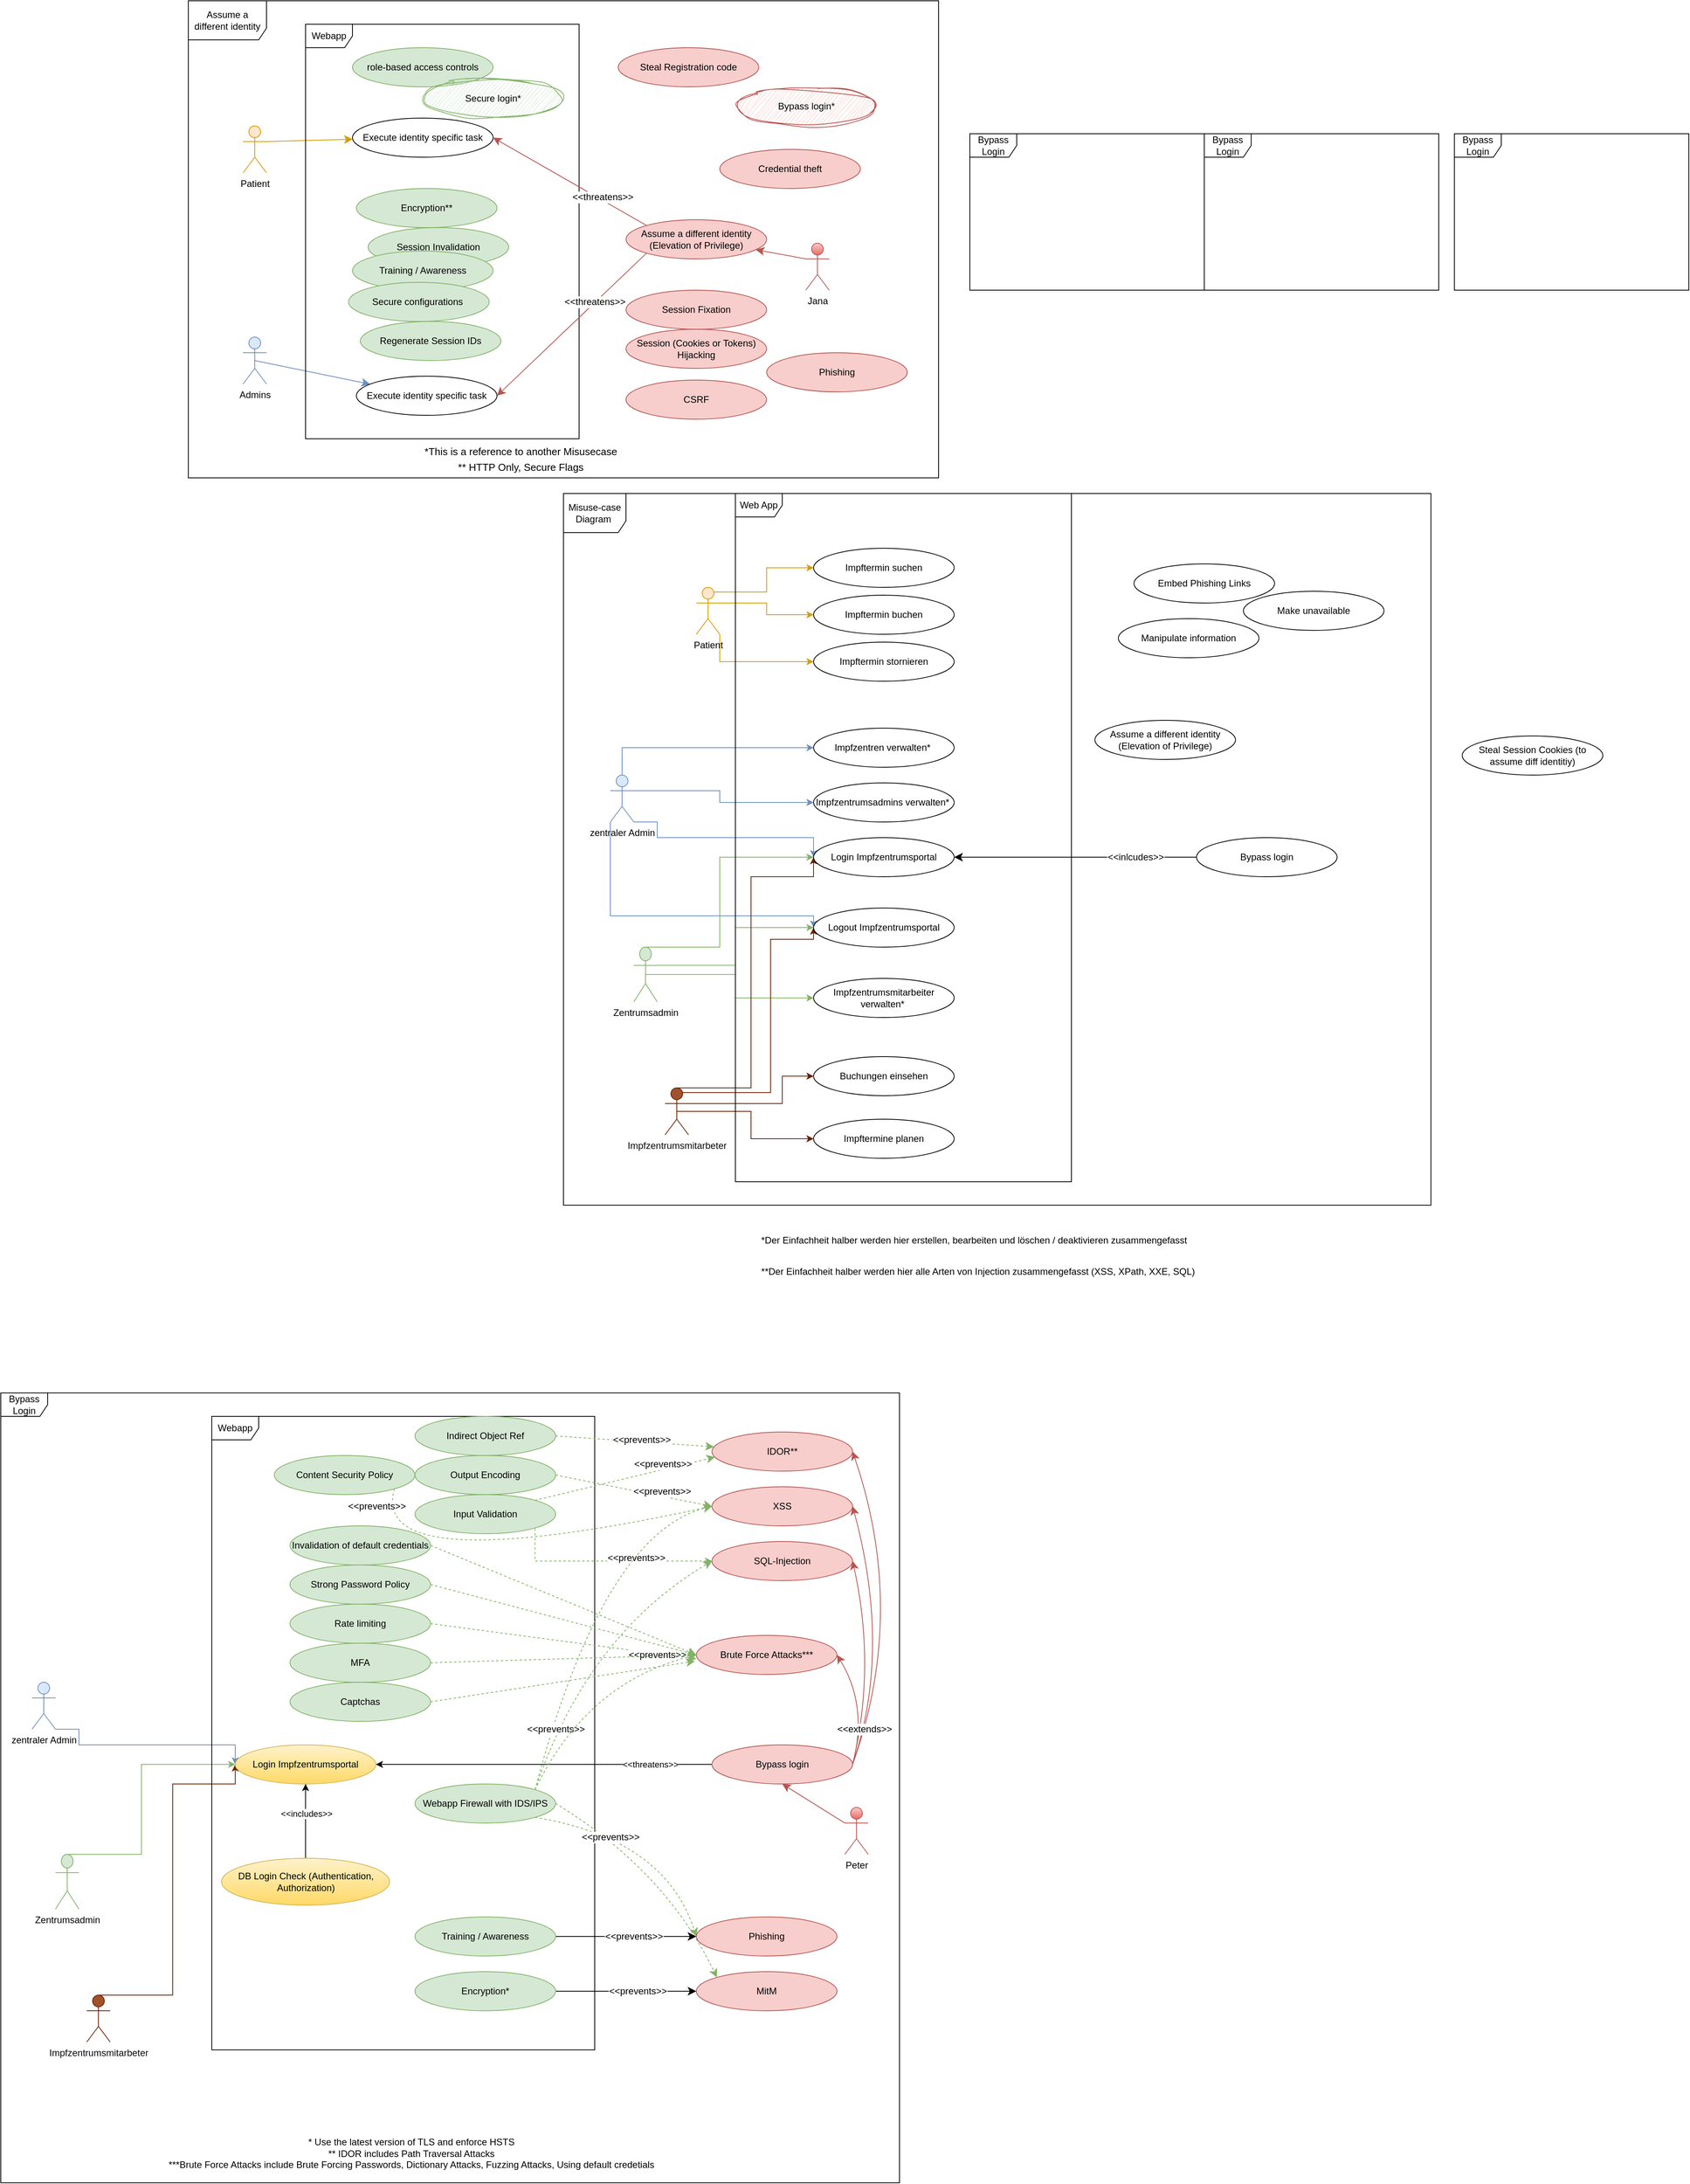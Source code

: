 <mxfile version="24.3.1" type="github">
  <diagram name="Page-1" id="eIXFkq-dwK1VUDYg19JS">
    <mxGraphModel dx="1987" dy="1722" grid="1" gridSize="10" guides="1" tooltips="1" connect="1" arrows="1" fold="1" page="1" pageScale="1" pageWidth="850" pageHeight="1100" math="0" shadow="0">
      <root>
        <mxCell id="0" />
        <mxCell id="1" parent="0" />
        <mxCell id="i41sHxnVRbA9VFk4M2wQ-1" style="edgeStyle=orthogonalEdgeStyle;rounded=0;orthogonalLoop=1;jettySize=auto;html=1;exitX=0.75;exitY=0.1;exitDx=0;exitDy=0;exitPerimeter=0;fillColor=#ffe6cc;strokeColor=#d79b00;" parent="1" source="i41sHxnVRbA9VFk4M2wQ-4" target="i41sHxnVRbA9VFk4M2wQ-28" edge="1">
          <mxGeometry relative="1" as="geometry" />
        </mxCell>
        <mxCell id="i41sHxnVRbA9VFk4M2wQ-2" style="edgeStyle=orthogonalEdgeStyle;rounded=0;orthogonalLoop=1;jettySize=auto;html=1;exitX=1;exitY=0.333;exitDx=0;exitDy=0;exitPerimeter=0;fillColor=#ffe6cc;strokeColor=#d79b00;" parent="1" source="i41sHxnVRbA9VFk4M2wQ-4" target="i41sHxnVRbA9VFk4M2wQ-19" edge="1">
          <mxGeometry relative="1" as="geometry" />
        </mxCell>
        <mxCell id="i41sHxnVRbA9VFk4M2wQ-3" style="edgeStyle=orthogonalEdgeStyle;rounded=0;orthogonalLoop=1;jettySize=auto;html=1;exitX=1;exitY=1;exitDx=0;exitDy=0;exitPerimeter=0;entryX=0;entryY=0.5;entryDx=0;entryDy=0;fillColor=#ffe6cc;strokeColor=#d79b00;" parent="1" source="i41sHxnVRbA9VFk4M2wQ-4" target="i41sHxnVRbA9VFk4M2wQ-20" edge="1">
          <mxGeometry relative="1" as="geometry" />
        </mxCell>
        <mxCell id="i41sHxnVRbA9VFk4M2wQ-4" value="Patient&lt;div&gt;&lt;br&gt;&lt;/div&gt;" style="shape=umlActor;verticalLabelPosition=bottom;verticalAlign=top;html=1;outlineConnect=0;fillColor=#ffe6cc;strokeColor=#d79b00;" parent="1" vertex="1">
          <mxGeometry x="50" y="80" width="30" height="60" as="geometry" />
        </mxCell>
        <mxCell id="i41sHxnVRbA9VFk4M2wQ-5" style="edgeStyle=orthogonalEdgeStyle;rounded=0;orthogonalLoop=1;jettySize=auto;html=1;exitX=0.5;exitY=0;exitDx=0;exitDy=0;exitPerimeter=0;entryX=0;entryY=0.5;entryDx=0;entryDy=0;fillColor=#dae8fc;strokeColor=#6c8ebf;" parent="1" source="i41sHxnVRbA9VFk4M2wQ-9" target="i41sHxnVRbA9VFk4M2wQ-21" edge="1">
          <mxGeometry relative="1" as="geometry" />
        </mxCell>
        <mxCell id="i41sHxnVRbA9VFk4M2wQ-6" style="edgeStyle=orthogonalEdgeStyle;rounded=0;orthogonalLoop=1;jettySize=auto;html=1;exitX=1;exitY=0.333;exitDx=0;exitDy=0;exitPerimeter=0;fillColor=#dae8fc;strokeColor=#6c8ebf;" parent="1" source="i41sHxnVRbA9VFk4M2wQ-9" target="i41sHxnVRbA9VFk4M2wQ-22" edge="1">
          <mxGeometry relative="1" as="geometry">
            <Array as="points">
              <mxPoint x="80" y="340" />
              <mxPoint x="80" y="355" />
            </Array>
          </mxGeometry>
        </mxCell>
        <mxCell id="i41sHxnVRbA9VFk4M2wQ-7" style="edgeStyle=orthogonalEdgeStyle;rounded=0;orthogonalLoop=1;jettySize=auto;html=1;exitX=0;exitY=1;exitDx=0;exitDy=0;exitPerimeter=0;entryX=0;entryY=0.5;entryDx=0;entryDy=0;fillColor=#dae8fc;strokeColor=#6c8ebf;" parent="1" source="i41sHxnVRbA9VFk4M2wQ-9" target="i41sHxnVRbA9VFk4M2wQ-24" edge="1">
          <mxGeometry relative="1" as="geometry">
            <Array as="points">
              <mxPoint x="-60" y="500" />
              <mxPoint x="200" y="500" />
            </Array>
          </mxGeometry>
        </mxCell>
        <mxCell id="i41sHxnVRbA9VFk4M2wQ-8" style="edgeStyle=orthogonalEdgeStyle;rounded=0;orthogonalLoop=1;jettySize=auto;html=1;exitX=1;exitY=1;exitDx=0;exitDy=0;exitPerimeter=0;entryX=0;entryY=0.5;entryDx=0;entryDy=0;fillColor=#dae8fc;strokeColor=#6c8ebf;" parent="1" source="i41sHxnVRbA9VFk4M2wQ-9" target="i41sHxnVRbA9VFk4M2wQ-23" edge="1">
          <mxGeometry relative="1" as="geometry">
            <Array as="points">
              <mxPoint y="380" />
              <mxPoint y="400" />
              <mxPoint x="200" y="400" />
            </Array>
          </mxGeometry>
        </mxCell>
        <mxCell id="i41sHxnVRbA9VFk4M2wQ-9" value="&lt;div&gt;zentraler Admin&lt;/div&gt;" style="shape=umlActor;verticalLabelPosition=bottom;verticalAlign=top;html=1;outlineConnect=0;fillColor=#dae8fc;strokeColor=#6c8ebf;" parent="1" vertex="1">
          <mxGeometry x="-60" y="320" width="30" height="60" as="geometry" />
        </mxCell>
        <mxCell id="i41sHxnVRbA9VFk4M2wQ-10" style="edgeStyle=orthogonalEdgeStyle;rounded=0;orthogonalLoop=1;jettySize=auto;html=1;exitX=0.5;exitY=0;exitDx=0;exitDy=0;exitPerimeter=0;entryX=0;entryY=0.5;entryDx=0;entryDy=0;fillColor=#d5e8d4;strokeColor=#82b366;" parent="1" source="i41sHxnVRbA9VFk4M2wQ-13" target="i41sHxnVRbA9VFk4M2wQ-23" edge="1">
          <mxGeometry relative="1" as="geometry">
            <Array as="points">
              <mxPoint x="80" y="540" />
              <mxPoint x="80" y="425" />
            </Array>
          </mxGeometry>
        </mxCell>
        <mxCell id="i41sHxnVRbA9VFk4M2wQ-11" style="edgeStyle=orthogonalEdgeStyle;rounded=0;orthogonalLoop=1;jettySize=auto;html=1;exitX=1;exitY=0.333;exitDx=0;exitDy=0;exitPerimeter=0;entryX=0;entryY=0.5;entryDx=0;entryDy=0;fillColor=#d5e8d4;strokeColor=#82b366;" parent="1" source="i41sHxnVRbA9VFk4M2wQ-13" target="i41sHxnVRbA9VFk4M2wQ-24" edge="1">
          <mxGeometry relative="1" as="geometry">
            <Array as="points">
              <mxPoint x="100" y="563" />
              <mxPoint x="100" y="515" />
            </Array>
          </mxGeometry>
        </mxCell>
        <mxCell id="i41sHxnVRbA9VFk4M2wQ-12" style="edgeStyle=orthogonalEdgeStyle;rounded=0;orthogonalLoop=1;jettySize=auto;html=1;exitX=0.5;exitY=0.5;exitDx=0;exitDy=0;exitPerimeter=0;fillColor=#d5e8d4;strokeColor=#82b366;" parent="1" source="i41sHxnVRbA9VFk4M2wQ-13" target="i41sHxnVRbA9VFk4M2wQ-25" edge="1">
          <mxGeometry relative="1" as="geometry" />
        </mxCell>
        <mxCell id="i41sHxnVRbA9VFk4M2wQ-13" value="&lt;div&gt;Zentrumsadmin&lt;/div&gt;" style="shape=umlActor;verticalLabelPosition=bottom;verticalAlign=top;html=1;outlineConnect=0;fillColor=#d5e8d4;strokeColor=#82b366;" parent="1" vertex="1">
          <mxGeometry x="-30" y="540" width="30" height="70" as="geometry" />
        </mxCell>
        <mxCell id="i41sHxnVRbA9VFk4M2wQ-14" style="edgeStyle=orthogonalEdgeStyle;rounded=0;orthogonalLoop=1;jettySize=auto;html=1;exitX=0.5;exitY=0;exitDx=0;exitDy=0;exitPerimeter=0;entryX=0;entryY=0.5;entryDx=0;entryDy=0;fillColor=#a0522d;strokeColor=#6D1F00;" parent="1" source="i41sHxnVRbA9VFk4M2wQ-18" target="i41sHxnVRbA9VFk4M2wQ-23" edge="1">
          <mxGeometry relative="1" as="geometry">
            <Array as="points">
              <mxPoint x="120" y="720" />
              <mxPoint x="120" y="450" />
              <mxPoint x="200" y="450" />
            </Array>
          </mxGeometry>
        </mxCell>
        <mxCell id="i41sHxnVRbA9VFk4M2wQ-15" style="edgeStyle=orthogonalEdgeStyle;rounded=0;orthogonalLoop=1;jettySize=auto;html=1;exitX=0.75;exitY=0.1;exitDx=0;exitDy=0;exitPerimeter=0;entryX=0;entryY=0.5;entryDx=0;entryDy=0;fillColor=#a0522d;strokeColor=#6D1F00;" parent="1" source="i41sHxnVRbA9VFk4M2wQ-18" target="i41sHxnVRbA9VFk4M2wQ-24" edge="1">
          <mxGeometry relative="1" as="geometry">
            <Array as="points">
              <mxPoint x="145" y="726" />
              <mxPoint x="145" y="530" />
              <mxPoint x="200" y="530" />
            </Array>
          </mxGeometry>
        </mxCell>
        <mxCell id="i41sHxnVRbA9VFk4M2wQ-16" style="edgeStyle=orthogonalEdgeStyle;rounded=0;orthogonalLoop=1;jettySize=auto;html=1;exitX=0.5;exitY=0.5;exitDx=0;exitDy=0;exitPerimeter=0;entryX=0;entryY=0.5;entryDx=0;entryDy=0;fillColor=#a0522d;strokeColor=#6D1F00;" parent="1" source="i41sHxnVRbA9VFk4M2wQ-18" target="i41sHxnVRbA9VFk4M2wQ-27" edge="1">
          <mxGeometry relative="1" as="geometry" />
        </mxCell>
        <mxCell id="i41sHxnVRbA9VFk4M2wQ-17" style="edgeStyle=orthogonalEdgeStyle;rounded=0;orthogonalLoop=1;jettySize=auto;html=1;exitX=1;exitY=0.333;exitDx=0;exitDy=0;exitPerimeter=0;fillColor=#a0522d;strokeColor=#6D1F00;" parent="1" source="i41sHxnVRbA9VFk4M2wQ-18" target="i41sHxnVRbA9VFk4M2wQ-26" edge="1">
          <mxGeometry relative="1" as="geometry">
            <Array as="points">
              <mxPoint x="160" y="740" />
              <mxPoint x="160" y="705" />
            </Array>
          </mxGeometry>
        </mxCell>
        <mxCell id="i41sHxnVRbA9VFk4M2wQ-18" value="&lt;div&gt;&lt;font color=&quot;#0a0a0a&quot;&gt;Impfzentrumsmitarbeter&lt;/font&gt;&lt;/div&gt;" style="shape=umlActor;verticalLabelPosition=bottom;verticalAlign=top;html=1;outlineConnect=0;fillColor=#a0522d;fontColor=#ffffff;strokeColor=#6D1F00;" parent="1" vertex="1">
          <mxGeometry x="10" y="720" width="30" height="60" as="geometry" />
        </mxCell>
        <mxCell id="i41sHxnVRbA9VFk4M2wQ-19" value="Impftermin buchen" style="ellipse;whiteSpace=wrap;html=1;" parent="1" vertex="1">
          <mxGeometry x="200" y="90" width="180" height="50" as="geometry" />
        </mxCell>
        <mxCell id="i41sHxnVRbA9VFk4M2wQ-20" value="Impftermin stornieren" style="ellipse;whiteSpace=wrap;html=1;" parent="1" vertex="1">
          <mxGeometry x="200" y="150" width="180" height="50" as="geometry" />
        </mxCell>
        <mxCell id="i41sHxnVRbA9VFk4M2wQ-21" value="Impfzentren verwalten*&amp;nbsp;" style="ellipse;whiteSpace=wrap;html=1;" parent="1" vertex="1">
          <mxGeometry x="200" y="260" width="180" height="50" as="geometry" />
        </mxCell>
        <mxCell id="i41sHxnVRbA9VFk4M2wQ-22" value="Impfzentrumsadmins verwalten*&amp;nbsp;" style="ellipse;whiteSpace=wrap;html=1;" parent="1" vertex="1">
          <mxGeometry x="200" y="330" width="180" height="50" as="geometry" />
        </mxCell>
        <mxCell id="i41sHxnVRbA9VFk4M2wQ-23" value="Login Impfzentrumsportal" style="ellipse;whiteSpace=wrap;html=1;" parent="1" vertex="1">
          <mxGeometry x="200" y="400" width="180" height="50" as="geometry" />
        </mxCell>
        <mxCell id="i41sHxnVRbA9VFk4M2wQ-24" value="Logout Impfzentrumsportal" style="ellipse;whiteSpace=wrap;html=1;" parent="1" vertex="1">
          <mxGeometry x="200" y="490" width="180" height="50" as="geometry" />
        </mxCell>
        <mxCell id="i41sHxnVRbA9VFk4M2wQ-25" value="Impfzentrumsmitarbeiter verwalten*&amp;nbsp;" style="ellipse;whiteSpace=wrap;html=1;" parent="1" vertex="1">
          <mxGeometry x="200" y="580" width="180" height="50" as="geometry" />
        </mxCell>
        <mxCell id="i41sHxnVRbA9VFk4M2wQ-26" value="Buchungen einsehen" style="ellipse;whiteSpace=wrap;html=1;" parent="1" vertex="1">
          <mxGeometry x="200" y="680" width="180" height="50" as="geometry" />
        </mxCell>
        <mxCell id="i41sHxnVRbA9VFk4M2wQ-27" value="Impftermine planen" style="ellipse;whiteSpace=wrap;html=1;" parent="1" vertex="1">
          <mxGeometry x="200" y="760" width="180" height="50" as="geometry" />
        </mxCell>
        <mxCell id="i41sHxnVRbA9VFk4M2wQ-28" value="Impftermin suchen" style="ellipse;whiteSpace=wrap;html=1;" parent="1" vertex="1">
          <mxGeometry x="200" y="30" width="180" height="50" as="geometry" />
        </mxCell>
        <mxCell id="i41sHxnVRbA9VFk4M2wQ-29" value="Misuse-case Diagram&amp;nbsp;" style="shape=umlFrame;whiteSpace=wrap;html=1;pointerEvents=0;width=80;height=50;" parent="1" vertex="1">
          <mxGeometry x="-120" y="-40" width="1110" height="910" as="geometry" />
        </mxCell>
        <mxCell id="i41sHxnVRbA9VFk4M2wQ-30" value="Web App" style="shape=umlFrame;whiteSpace=wrap;html=1;pointerEvents=0;" parent="1" vertex="1">
          <mxGeometry x="100" y="-40" width="430" height="880" as="geometry" />
        </mxCell>
        <mxCell id="i41sHxnVRbA9VFk4M2wQ-31" value="*Der Einfachheit halber werden hier erstellen, bearbeiten und löschen / deaktivieren zusammengefasst" style="text;html=1;align=center;verticalAlign=middle;resizable=0;points=[];autosize=1;strokeColor=none;fillColor=none;" parent="1" vertex="1">
          <mxGeometry x="120" y="900" width="570" height="30" as="geometry" />
        </mxCell>
        <mxCell id="i41sHxnVRbA9VFk4M2wQ-32" value="**Der Einfachheit halber werden hier alle Arten von Injection zusammengefasst (XSS, XPath, XXE, SQL)" style="text;html=1;align=center;verticalAlign=middle;resizable=0;points=[];autosize=1;strokeColor=none;fillColor=none;" parent="1" vertex="1">
          <mxGeometry x="120" y="940" width="580" height="30" as="geometry" />
        </mxCell>
        <mxCell id="i41sHxnVRbA9VFk4M2wQ-50" value="&lt;div&gt;&lt;br&gt;&lt;/div&gt;&lt;div&gt;* Use the latest version of TLS and enforce HSTS&lt;/div&gt;&lt;div&gt;** IDOR includes Path Traversal Attacks&lt;/div&gt;***Brute Force Attacks include Brute Forcing Passwords, Dictionary Attacks, Fuzzing Attacks, Using default credetials" style="text;html=1;align=center;verticalAlign=middle;resizable=0;points=[];autosize=1;strokeColor=none;fillColor=none;" parent="1" vertex="1">
          <mxGeometry x="-640" y="2040" width="650" height="70" as="geometry" />
        </mxCell>
        <mxCell id="ZL6rJkev4Y_4mScAFY92-46" style="edgeStyle=none;curved=1;rounded=0;orthogonalLoop=1;jettySize=auto;html=1;exitX=0;exitY=0.5;exitDx=0;exitDy=0;entryX=1;entryY=0.5;entryDx=0;entryDy=0;fontSize=12;startSize=8;endSize=8;" edge="1" parent="1" source="i41sHxnVRbA9VFk4M2wQ-64" target="i41sHxnVRbA9VFk4M2wQ-23">
          <mxGeometry relative="1" as="geometry" />
        </mxCell>
        <mxCell id="ZL6rJkev4Y_4mScAFY92-48" value="&amp;lt;&amp;lt;inlcudes&amp;gt;&amp;gt;" style="edgeLabel;html=1;align=center;verticalAlign=middle;resizable=0;points=[];fontSize=12;" vertex="1" connectable="0" parent="ZL6rJkev4Y_4mScAFY92-46">
          <mxGeometry x="-0.496" relative="1" as="geometry">
            <mxPoint as="offset" />
          </mxGeometry>
        </mxCell>
        <mxCell id="i41sHxnVRbA9VFk4M2wQ-64" value="Bypass login" style="ellipse;whiteSpace=wrap;html=1;" parent="1" vertex="1">
          <mxGeometry x="690" y="400" width="180" height="50" as="geometry" />
        </mxCell>
        <mxCell id="i41sHxnVRbA9VFk4M2wQ-66" value="Manipulate information" style="ellipse;whiteSpace=wrap;html=1;" parent="1" vertex="1">
          <mxGeometry x="590" y="120" width="180" height="50" as="geometry" />
        </mxCell>
        <mxCell id="i41sHxnVRbA9VFk4M2wQ-67" value="Assume a different identity&lt;div&gt;(Elevation of Privilege)&lt;br&gt;&lt;/div&gt;" style="ellipse;whiteSpace=wrap;html=1;" parent="1" vertex="1">
          <mxGeometry x="560" y="250" width="180" height="50" as="geometry" />
        </mxCell>
        <mxCell id="i41sHxnVRbA9VFk4M2wQ-68" value="Make unavailable" style="ellipse;whiteSpace=wrap;html=1;" parent="1" vertex="1">
          <mxGeometry x="750" y="85" width="180" height="50" as="geometry" />
        </mxCell>
        <mxCell id="i41sHxnVRbA9VFk4M2wQ-69" value="Embed Phishing Links" style="ellipse;whiteSpace=wrap;html=1;" parent="1" vertex="1">
          <mxGeometry x="610" y="50" width="180" height="50" as="geometry" />
        </mxCell>
        <mxCell id="i41sHxnVRbA9VFk4M2wQ-70" value="Steal Session Cookies (to assume diff identitiy)" style="ellipse;whiteSpace=wrap;html=1;" parent="1" vertex="1">
          <mxGeometry x="1030" y="270" width="180" height="50" as="geometry" />
        </mxCell>
        <mxCell id="i41sHxnVRbA9VFk4M2wQ-190" value="Bypass Login" style="shape=umlFrame;whiteSpace=wrap;html=1;pointerEvents=0;" parent="1" vertex="1">
          <mxGeometry x="-840" y="1110" width="1150" height="1010" as="geometry" />
        </mxCell>
        <mxCell id="i41sHxnVRbA9VFk4M2wQ-192" value="Assume a different identity" style="shape=umlFrame;whiteSpace=wrap;html=1;pointerEvents=0;width=100;height=50;" parent="1" vertex="1">
          <mxGeometry x="-600" y="-670" width="960" height="610" as="geometry" />
        </mxCell>
        <mxCell id="i41sHxnVRbA9VFk4M2wQ-193" value="Bypass Login" style="shape=umlFrame;whiteSpace=wrap;html=1;pointerEvents=0;" parent="1" vertex="1">
          <mxGeometry x="400" y="-500" width="300" height="200" as="geometry" />
        </mxCell>
        <mxCell id="i41sHxnVRbA9VFk4M2wQ-194" value="Bypass Login" style="shape=umlFrame;whiteSpace=wrap;html=1;pointerEvents=0;" parent="1" vertex="1">
          <mxGeometry x="700" y="-500" width="300" height="200" as="geometry" />
        </mxCell>
        <mxCell id="i41sHxnVRbA9VFk4M2wQ-195" value="Bypass Login" style="shape=umlFrame;whiteSpace=wrap;html=1;pointerEvents=0;" parent="1" vertex="1">
          <mxGeometry x="1020" y="-500" width="300" height="200" as="geometry" />
        </mxCell>
        <mxCell id="i41sHxnVRbA9VFk4M2wQ-196" style="edgeStyle=orthogonalEdgeStyle;rounded=0;orthogonalLoop=1;jettySize=auto;html=1;exitX=1;exitY=1;exitDx=0;exitDy=0;exitPerimeter=0;entryX=0;entryY=0.5;entryDx=0;entryDy=0;fillColor=#dae8fc;strokeColor=#6c8ebf;" parent="1" source="i41sHxnVRbA9VFk4M2wQ-197" target="i41sHxnVRbA9VFk4M2wQ-202" edge="1">
          <mxGeometry relative="1" as="geometry">
            <Array as="points">
              <mxPoint x="-740" y="1540" />
              <mxPoint x="-740" y="1560" />
              <mxPoint x="-540" y="1560" />
            </Array>
          </mxGeometry>
        </mxCell>
        <mxCell id="i41sHxnVRbA9VFk4M2wQ-197" value="&lt;div&gt;zentraler Admin&lt;/div&gt;" style="shape=umlActor;verticalLabelPosition=bottom;verticalAlign=top;html=1;outlineConnect=0;fillColor=#dae8fc;strokeColor=#6c8ebf;" parent="1" vertex="1">
          <mxGeometry x="-800" y="1480" width="30" height="60" as="geometry" />
        </mxCell>
        <mxCell id="i41sHxnVRbA9VFk4M2wQ-198" style="edgeStyle=orthogonalEdgeStyle;rounded=0;orthogonalLoop=1;jettySize=auto;html=1;exitX=0.5;exitY=0;exitDx=0;exitDy=0;exitPerimeter=0;entryX=0;entryY=0.5;entryDx=0;entryDy=0;fillColor=#d5e8d4;strokeColor=#82b366;" parent="1" source="i41sHxnVRbA9VFk4M2wQ-199" target="i41sHxnVRbA9VFk4M2wQ-202" edge="1">
          <mxGeometry relative="1" as="geometry">
            <Array as="points">
              <mxPoint x="-660" y="1700" />
              <mxPoint x="-660" y="1585" />
            </Array>
          </mxGeometry>
        </mxCell>
        <mxCell id="i41sHxnVRbA9VFk4M2wQ-199" value="&lt;div&gt;Zentrumsadmin&lt;/div&gt;" style="shape=umlActor;verticalLabelPosition=bottom;verticalAlign=top;html=1;outlineConnect=0;fillColor=#d5e8d4;strokeColor=#82b366;" parent="1" vertex="1">
          <mxGeometry x="-770" y="1700" width="30" height="70" as="geometry" />
        </mxCell>
        <mxCell id="i41sHxnVRbA9VFk4M2wQ-200" style="edgeStyle=orthogonalEdgeStyle;rounded=0;orthogonalLoop=1;jettySize=auto;html=1;exitX=0.5;exitY=0;exitDx=0;exitDy=0;exitPerimeter=0;entryX=0;entryY=0.5;entryDx=0;entryDy=0;fillColor=#a0522d;strokeColor=#6D1F00;" parent="1" source="i41sHxnVRbA9VFk4M2wQ-201" target="i41sHxnVRbA9VFk4M2wQ-202" edge="1">
          <mxGeometry relative="1" as="geometry">
            <Array as="points">
              <mxPoint x="-620" y="1880" />
              <mxPoint x="-620" y="1610" />
              <mxPoint x="-540" y="1610" />
            </Array>
          </mxGeometry>
        </mxCell>
        <mxCell id="i41sHxnVRbA9VFk4M2wQ-201" value="&lt;div&gt;&lt;font color=&quot;#0a0a0a&quot;&gt;Impfzentrumsmitarbeter&lt;/font&gt;&lt;/div&gt;" style="shape=umlActor;verticalLabelPosition=bottom;verticalAlign=top;html=1;outlineConnect=0;fillColor=#a0522d;fontColor=#ffffff;strokeColor=#6D1F00;" parent="1" vertex="1">
          <mxGeometry x="-730" y="1880" width="30" height="60" as="geometry" />
        </mxCell>
        <mxCell id="i41sHxnVRbA9VFk4M2wQ-202" value="Login Impfzentrumsportal" style="ellipse;whiteSpace=wrap;html=1;fillColor=#fff2cc;strokeColor=#d6b656;gradientColor=#ffd966;" parent="1" vertex="1">
          <mxGeometry x="-540" y="1560" width="180" height="50" as="geometry" />
        </mxCell>
        <mxCell id="i41sHxnVRbA9VFk4M2wQ-203" value="Webapp" style="shape=umlFrame;whiteSpace=wrap;html=1;pointerEvents=0;" parent="1" vertex="1">
          <mxGeometry x="-570" y="1140" width="490" height="810" as="geometry" />
        </mxCell>
        <mxCell id="i41sHxnVRbA9VFk4M2wQ-204" value="Brute Force Attacks***" style="ellipse;whiteSpace=wrap;html=1;fillColor=#f8cecc;strokeColor=#b85450;" parent="1" vertex="1">
          <mxGeometry x="50" y="1420" width="180" height="50" as="geometry" />
        </mxCell>
        <mxCell id="i41sHxnVRbA9VFk4M2wQ-206" style="edgeStyle=orthogonalEdgeStyle;rounded=0;orthogonalLoop=1;jettySize=auto;html=1;exitX=0.5;exitY=0;exitDx=0;exitDy=0;" parent="1" source="i41sHxnVRbA9VFk4M2wQ-205" target="i41sHxnVRbA9VFk4M2wQ-202" edge="1">
          <mxGeometry relative="1" as="geometry">
            <Array as="points">
              <mxPoint x="-450" y="1710" />
            </Array>
          </mxGeometry>
        </mxCell>
        <mxCell id="i41sHxnVRbA9VFk4M2wQ-207" value="&amp;lt;&amp;lt;includes&amp;gt;&amp;gt;" style="edgeLabel;html=1;align=center;verticalAlign=middle;resizable=0;points=[];" parent="i41sHxnVRbA9VFk4M2wQ-206" vertex="1" connectable="0">
          <mxGeometry x="0.284" y="-1" relative="1" as="geometry">
            <mxPoint as="offset" />
          </mxGeometry>
        </mxCell>
        <mxCell id="i41sHxnVRbA9VFk4M2wQ-205" value="DB Login Check (Authentication, Authorization)" style="ellipse;whiteSpace=wrap;html=1;fillColor=#fff2cc;strokeColor=#d6b656;gradientColor=#ffd966;" parent="1" vertex="1">
          <mxGeometry x="-557.5" y="1705" width="215" height="60" as="geometry" />
        </mxCell>
        <mxCell id="i41sHxnVRbA9VFk4M2wQ-224" style="edgeStyle=orthogonalEdgeStyle;rounded=0;orthogonalLoop=1;jettySize=auto;html=1;exitX=1;exitY=0;exitDx=0;exitDy=0;entryX=0;entryY=0.5;entryDx=0;entryDy=0;dashed=1;fillColor=#d5e8d4;strokeColor=#82b366;" parent="1" source="i41sHxnVRbA9VFk4M2wQ-208" target="i41sHxnVRbA9VFk4M2wQ-223" edge="1">
          <mxGeometry relative="1" as="geometry">
            <Array as="points">
              <mxPoint x="-156" y="1325" />
            </Array>
          </mxGeometry>
        </mxCell>
        <mxCell id="ZL6rJkev4Y_4mScAFY92-9" value="&amp;lt;&amp;lt;prevents&amp;gt;&amp;gt;" style="edgeLabel;html=1;align=center;verticalAlign=middle;resizable=0;points=[];fontSize=12;" vertex="1" connectable="0" parent="i41sHxnVRbA9VFk4M2wQ-224">
          <mxGeometry x="0.363" y="4" relative="1" as="geometry">
            <mxPoint as="offset" />
          </mxGeometry>
        </mxCell>
        <mxCell id="i41sHxnVRbA9VFk4M2wQ-208" value="Input Validation" style="ellipse;whiteSpace=wrap;html=1;fillColor=#d5e8d4;strokeColor=#82b366;" parent="1" vertex="1">
          <mxGeometry x="-310" y="1240" width="180" height="50" as="geometry" />
        </mxCell>
        <mxCell id="i41sHxnVRbA9VFk4M2wQ-219" style="edgeStyle=orthogonalEdgeStyle;rounded=0;orthogonalLoop=1;jettySize=auto;html=1;exitX=0;exitY=0.5;exitDx=0;exitDy=0;" parent="1" source="i41sHxnVRbA9VFk4M2wQ-211" target="i41sHxnVRbA9VFk4M2wQ-202" edge="1">
          <mxGeometry relative="1" as="geometry" />
        </mxCell>
        <mxCell id="i41sHxnVRbA9VFk4M2wQ-220" value="&amp;lt;&amp;lt;threatens&amp;gt;&amp;gt;" style="edgeLabel;html=1;align=center;verticalAlign=middle;resizable=0;points=[];" parent="i41sHxnVRbA9VFk4M2wQ-219" vertex="1" connectable="0">
          <mxGeometry x="-0.267" y="-1" relative="1" as="geometry">
            <mxPoint x="78" y="1" as="offset" />
          </mxGeometry>
        </mxCell>
        <mxCell id="ZL6rJkev4Y_4mScAFY92-15" style="edgeStyle=none;curved=1;rounded=0;orthogonalLoop=1;jettySize=auto;html=1;exitX=1;exitY=0.5;exitDx=0;exitDy=0;entryX=1;entryY=0.5;entryDx=0;entryDy=0;fontSize=12;startSize=8;endSize=8;fillColor=#f8cecc;strokeColor=#b85450;" edge="1" parent="1" source="i41sHxnVRbA9VFk4M2wQ-211" target="i41sHxnVRbA9VFk4M2wQ-204">
          <mxGeometry relative="1" as="geometry">
            <Array as="points">
              <mxPoint x="270" y="1510" />
            </Array>
          </mxGeometry>
        </mxCell>
        <mxCell id="ZL6rJkev4Y_4mScAFY92-16" style="edgeStyle=none;curved=1;rounded=0;orthogonalLoop=1;jettySize=auto;html=1;exitX=1;exitY=0.5;exitDx=0;exitDy=0;entryX=1;entryY=0.5;entryDx=0;entryDy=0;fontSize=12;startSize=8;endSize=8;fillColor=#f8cecc;strokeColor=#b85450;" edge="1" parent="1" source="i41sHxnVRbA9VFk4M2wQ-211" target="i41sHxnVRbA9VFk4M2wQ-223">
          <mxGeometry relative="1" as="geometry">
            <Array as="points">
              <mxPoint x="280" y="1460" />
            </Array>
          </mxGeometry>
        </mxCell>
        <mxCell id="ZL6rJkev4Y_4mScAFY92-18" style="edgeStyle=none;curved=1;rounded=0;orthogonalLoop=1;jettySize=auto;html=1;exitX=1;exitY=0.5;exitDx=0;exitDy=0;entryX=1;entryY=0.5;entryDx=0;entryDy=0;fontSize=12;startSize=8;endSize=8;fillColor=#f8cecc;strokeColor=#b85450;" edge="1" parent="1" source="i41sHxnVRbA9VFk4M2wQ-211" target="ZL6rJkev4Y_4mScAFY92-2">
          <mxGeometry relative="1" as="geometry">
            <Array as="points">
              <mxPoint x="300" y="1440" />
            </Array>
          </mxGeometry>
        </mxCell>
        <mxCell id="ZL6rJkev4Y_4mScAFY92-19" style="edgeStyle=none;curved=1;rounded=0;orthogonalLoop=1;jettySize=auto;html=1;exitX=1;exitY=0.5;exitDx=0;exitDy=0;entryX=1;entryY=0.5;entryDx=0;entryDy=0;fontSize=12;startSize=8;endSize=8;fillColor=#f8cecc;strokeColor=#b85450;" edge="1" parent="1" source="i41sHxnVRbA9VFk4M2wQ-211" target="ZL6rJkev4Y_4mScAFY92-1">
          <mxGeometry relative="1" as="geometry">
            <Array as="points">
              <mxPoint x="320" y="1390" />
            </Array>
          </mxGeometry>
        </mxCell>
        <mxCell id="ZL6rJkev4Y_4mScAFY92-20" value="&amp;lt;&amp;lt;extends&amp;gt;&amp;gt;" style="edgeLabel;html=1;align=center;verticalAlign=middle;resizable=0;points=[];fontSize=12;" vertex="1" connectable="0" parent="ZL6rJkev4Y_4mScAFY92-19">
          <mxGeometry x="0.325" y="17" relative="1" as="geometry">
            <mxPoint x="-15" y="214" as="offset" />
          </mxGeometry>
        </mxCell>
        <mxCell id="i41sHxnVRbA9VFk4M2wQ-211" value="Bypass login" style="ellipse;whiteSpace=wrap;html=1;fillColor=#f8cecc;strokeColor=#b85450;" parent="1" vertex="1">
          <mxGeometry x="70" y="1560" width="180" height="50" as="geometry" />
        </mxCell>
        <mxCell id="ZL6rJkev4Y_4mScAFY92-13" style="edgeStyle=none;curved=1;rounded=0;orthogonalLoop=1;jettySize=auto;html=1;exitX=0;exitY=0.333;exitDx=0;exitDy=0;exitPerimeter=0;entryX=0.5;entryY=1;entryDx=0;entryDy=0;fontSize=12;startSize=8;endSize=8;fillColor=#f8cecc;strokeColor=#b85450;" edge="1" parent="1" source="i41sHxnVRbA9VFk4M2wQ-214" target="i41sHxnVRbA9VFk4M2wQ-211">
          <mxGeometry relative="1" as="geometry" />
        </mxCell>
        <mxCell id="i41sHxnVRbA9VFk4M2wQ-214" value="&lt;div&gt;Peter&lt;/div&gt;" style="shape=umlActor;verticalLabelPosition=bottom;verticalAlign=top;html=1;outlineConnect=0;fillColor=#f8cecc;strokeColor=#b85450;gradientColor=#ea6b66;" parent="1" vertex="1">
          <mxGeometry x="240" y="1640" width="30" height="60" as="geometry" />
        </mxCell>
        <mxCell id="i41sHxnVRbA9VFk4M2wQ-223" value="SQL-Injection" style="ellipse;whiteSpace=wrap;html=1;fillColor=#f8cecc;strokeColor=#b85450;" parent="1" vertex="1">
          <mxGeometry x="70" y="1300" width="180" height="50" as="geometry" />
        </mxCell>
        <mxCell id="ZL6rJkev4Y_4mScAFY92-24" style="edgeStyle=none;curved=1;rounded=0;orthogonalLoop=1;jettySize=auto;html=1;exitX=1;exitY=0.5;exitDx=0;exitDy=0;fontSize=12;startSize=8;endSize=8;dashed=1;fillColor=#d5e8d4;strokeColor=#82b366;" edge="1" parent="1" source="i41sHxnVRbA9VFk4M2wQ-226">
          <mxGeometry relative="1" as="geometry">
            <mxPoint x="50" y="1450" as="targetPoint" />
          </mxGeometry>
        </mxCell>
        <mxCell id="ZL6rJkev4Y_4mScAFY92-27" value="&amp;lt;&amp;lt;prevents&amp;gt;&amp;gt;" style="edgeLabel;html=1;align=center;verticalAlign=middle;resizable=0;points=[];fontSize=12;" vertex="1" connectable="0" parent="ZL6rJkev4Y_4mScAFY92-24">
          <mxGeometry x="0.651" y="2" relative="1" as="geometry">
            <mxPoint x="9" y="5" as="offset" />
          </mxGeometry>
        </mxCell>
        <mxCell id="i41sHxnVRbA9VFk4M2wQ-226" value="Rate limiting" style="ellipse;whiteSpace=wrap;html=1;fillColor=#d5e8d4;strokeColor=#82b366;" parent="1" vertex="1">
          <mxGeometry x="-470" y="1380" width="180" height="50" as="geometry" />
        </mxCell>
        <mxCell id="i41sHxnVRbA9VFk4M2wQ-227" value="Captchas" style="ellipse;whiteSpace=wrap;html=1;fillColor=#d5e8d4;strokeColor=#82b366;" parent="1" vertex="1">
          <mxGeometry x="-470" y="1480" width="180" height="50" as="geometry" />
        </mxCell>
        <mxCell id="ZL6rJkev4Y_4mScAFY92-25" style="edgeStyle=none;curved=1;rounded=0;orthogonalLoop=1;jettySize=auto;html=1;exitX=1;exitY=0.5;exitDx=0;exitDy=0;fontSize=12;startSize=8;endSize=8;dashed=1;fillColor=#d5e8d4;strokeColor=#82b366;entryX=0;entryY=0.5;entryDx=0;entryDy=0;" edge="1" parent="1" source="i41sHxnVRbA9VFk4M2wQ-228" target="i41sHxnVRbA9VFk4M2wQ-204">
          <mxGeometry relative="1" as="geometry">
            <mxPoint x="70" y="1450" as="targetPoint" />
          </mxGeometry>
        </mxCell>
        <mxCell id="i41sHxnVRbA9VFk4M2wQ-228" value="MFA" style="ellipse;whiteSpace=wrap;html=1;fillColor=#d5e8d4;strokeColor=#82b366;" parent="1" vertex="1">
          <mxGeometry x="-470" y="1430" width="180" height="50" as="geometry" />
        </mxCell>
        <mxCell id="ZL6rJkev4Y_4mScAFY92-32" style="edgeStyle=none;curved=1;rounded=0;orthogonalLoop=1;jettySize=auto;html=1;exitX=1;exitY=0;exitDx=0;exitDy=0;entryX=0;entryY=0.5;entryDx=0;entryDy=0;fontSize=12;startSize=8;endSize=8;fillColor=#d5e8d4;strokeColor=#82b366;dashed=1;" edge="1" parent="1" source="i41sHxnVRbA9VFk4M2wQ-229" target="i41sHxnVRbA9VFk4M2wQ-223">
          <mxGeometry relative="1" as="geometry">
            <Array as="points">
              <mxPoint x="-90" y="1420" />
            </Array>
          </mxGeometry>
        </mxCell>
        <mxCell id="ZL6rJkev4Y_4mScAFY92-36" style="edgeStyle=none;curved=1;rounded=0;orthogonalLoop=1;jettySize=auto;html=1;exitX=1;exitY=0;exitDx=0;exitDy=0;entryX=0;entryY=0.5;entryDx=0;entryDy=0;fontSize=12;startSize=8;endSize=8;dashed=1;fillColor=#d5e8d4;strokeColor=#82b366;" edge="1" parent="1" source="i41sHxnVRbA9VFk4M2wQ-229" target="ZL6rJkev4Y_4mScAFY92-2">
          <mxGeometry relative="1" as="geometry">
            <Array as="points">
              <mxPoint x="-70" y="1290" />
            </Array>
          </mxGeometry>
        </mxCell>
        <mxCell id="ZL6rJkev4Y_4mScAFY92-37" value="&amp;lt;&amp;lt;prevents&amp;gt;&amp;gt;" style="edgeLabel;html=1;align=center;verticalAlign=middle;resizable=0;points=[];fontSize=12;" vertex="1" connectable="0" parent="ZL6rJkev4Y_4mScAFY92-36">
          <mxGeometry x="0.766" y="1" relative="1" as="geometry">
            <mxPoint x="-145" y="272" as="offset" />
          </mxGeometry>
        </mxCell>
        <mxCell id="ZL6rJkev4Y_4mScAFY92-41" style="edgeStyle=none;curved=1;rounded=0;orthogonalLoop=1;jettySize=auto;html=1;exitX=1;exitY=0;exitDx=0;exitDy=0;entryX=0;entryY=0.5;entryDx=0;entryDy=0;fontSize=12;startSize=8;endSize=8;dashed=1;fillColor=#d5e8d4;strokeColor=#82b366;" edge="1" parent="1" source="i41sHxnVRbA9VFk4M2wQ-229" target="i41sHxnVRbA9VFk4M2wQ-204">
          <mxGeometry relative="1" as="geometry">
            <Array as="points">
              <mxPoint x="-90" y="1480" />
            </Array>
          </mxGeometry>
        </mxCell>
        <mxCell id="ZL6rJkev4Y_4mScAFY92-43" style="edgeStyle=none;curved=1;rounded=0;orthogonalLoop=1;jettySize=auto;html=1;exitX=1;exitY=1;exitDx=0;exitDy=0;entryX=0;entryY=0.5;entryDx=0;entryDy=0;fontSize=12;startSize=8;endSize=8;fillColor=#d5e8d4;strokeColor=#82b366;dashed=1;" edge="1" parent="1" source="i41sHxnVRbA9VFk4M2wQ-229" target="i41sHxnVRbA9VFk4M2wQ-230">
          <mxGeometry relative="1" as="geometry">
            <Array as="points">
              <mxPoint x="10" y="1680" />
            </Array>
          </mxGeometry>
        </mxCell>
        <mxCell id="ZL6rJkev4Y_4mScAFY92-44" style="edgeStyle=none;curved=1;rounded=0;orthogonalLoop=1;jettySize=auto;html=1;exitX=1;exitY=0.5;exitDx=0;exitDy=0;entryX=0;entryY=0;entryDx=0;entryDy=0;fontSize=12;startSize=8;endSize=8;fillColor=#d5e8d4;strokeColor=#82b366;dashed=1;" edge="1" parent="1" source="i41sHxnVRbA9VFk4M2wQ-229" target="i41sHxnVRbA9VFk4M2wQ-231">
          <mxGeometry relative="1" as="geometry">
            <Array as="points">
              <mxPoint x="10" y="1720" />
            </Array>
          </mxGeometry>
        </mxCell>
        <mxCell id="ZL6rJkev4Y_4mScAFY92-45" value="&amp;lt;&amp;lt;prevents&amp;gt;&amp;gt;" style="edgeLabel;html=1;align=center;verticalAlign=middle;resizable=0;points=[];fontSize=12;" vertex="1" connectable="0" parent="ZL6rJkev4Y_4mScAFY92-44">
          <mxGeometry x="-0.527" y="-4" relative="1" as="geometry">
            <mxPoint x="8" as="offset" />
          </mxGeometry>
        </mxCell>
        <mxCell id="i41sHxnVRbA9VFk4M2wQ-229" value="Webapp Firewall with IDS/IPS" style="ellipse;whiteSpace=wrap;html=1;fillColor=#d5e8d4;strokeColor=#82b366;" parent="1" vertex="1">
          <mxGeometry x="-310" y="1610" width="180" height="50" as="geometry" />
        </mxCell>
        <mxCell id="i41sHxnVRbA9VFk4M2wQ-230" value="Phishing" style="ellipse;whiteSpace=wrap;html=1;fillColor=#f8cecc;strokeColor=#b85450;" parent="1" vertex="1">
          <mxGeometry x="50" y="1780" width="180" height="50" as="geometry" />
        </mxCell>
        <mxCell id="i41sHxnVRbA9VFk4M2wQ-231" value="MitM" style="ellipse;whiteSpace=wrap;html=1;fillColor=#f8cecc;strokeColor=#b85450;" parent="1" vertex="1">
          <mxGeometry x="50" y="1850" width="180" height="50" as="geometry" />
        </mxCell>
        <mxCell id="ZL6rJkev4Y_4mScAFY92-28" style="edgeStyle=none;curved=1;rounded=0;orthogonalLoop=1;jettySize=auto;html=1;exitX=1;exitY=0.5;exitDx=0;exitDy=0;entryX=0;entryY=0.5;entryDx=0;entryDy=0;fontSize=12;startSize=8;endSize=8;" edge="1" parent="1" source="i41sHxnVRbA9VFk4M2wQ-232" target="i41sHxnVRbA9VFk4M2wQ-231">
          <mxGeometry relative="1" as="geometry" />
        </mxCell>
        <mxCell id="ZL6rJkev4Y_4mScAFY92-29" value="&amp;lt;&amp;lt;prevents&amp;gt;&amp;gt;" style="edgeLabel;html=1;align=center;verticalAlign=middle;resizable=0;points=[];fontSize=12;" vertex="1" connectable="0" parent="ZL6rJkev4Y_4mScAFY92-28">
          <mxGeometry x="0.311" y="-1" relative="1" as="geometry">
            <mxPoint x="-13" y="-1" as="offset" />
          </mxGeometry>
        </mxCell>
        <mxCell id="i41sHxnVRbA9VFk4M2wQ-232" value="Encryption*" style="ellipse;whiteSpace=wrap;html=1;fillColor=#d5e8d4;strokeColor=#82b366;" parent="1" vertex="1">
          <mxGeometry x="-310" y="1850" width="180" height="50" as="geometry" />
        </mxCell>
        <mxCell id="ZL6rJkev4Y_4mScAFY92-30" style="edgeStyle=none;curved=1;rounded=0;orthogonalLoop=1;jettySize=auto;html=1;exitX=1;exitY=0.5;exitDx=0;exitDy=0;entryX=0;entryY=0.5;entryDx=0;entryDy=0;fontSize=12;startSize=8;endSize=8;" edge="1" parent="1" source="i41sHxnVRbA9VFk4M2wQ-233" target="i41sHxnVRbA9VFk4M2wQ-230">
          <mxGeometry relative="1" as="geometry" />
        </mxCell>
        <mxCell id="ZL6rJkev4Y_4mScAFY92-31" value="&amp;lt;&amp;lt;prevents&amp;gt;&amp;gt;" style="edgeLabel;html=1;align=center;verticalAlign=middle;resizable=0;points=[];fontSize=12;" vertex="1" connectable="0" parent="ZL6rJkev4Y_4mScAFY92-30">
          <mxGeometry x="-0.156" y="-4" relative="1" as="geometry">
            <mxPoint x="24" y="-4" as="offset" />
          </mxGeometry>
        </mxCell>
        <mxCell id="i41sHxnVRbA9VFk4M2wQ-233" value="Training / Awareness" style="ellipse;whiteSpace=wrap;html=1;fillColor=#d5e8d4;strokeColor=#82b366;" parent="1" vertex="1">
          <mxGeometry x="-310" y="1780" width="180" height="50" as="geometry" />
        </mxCell>
        <mxCell id="ZL6rJkev4Y_4mScAFY92-1" value="IDOR**" style="ellipse;whiteSpace=wrap;html=1;fillColor=#f8cecc;strokeColor=#b85450;" vertex="1" parent="1">
          <mxGeometry x="70" y="1160" width="180" height="50" as="geometry" />
        </mxCell>
        <mxCell id="ZL6rJkev4Y_4mScAFY92-2" value="XSS" style="ellipse;whiteSpace=wrap;html=1;fillColor=#f8cecc;strokeColor=#b85450;" vertex="1" parent="1">
          <mxGeometry x="70" y="1230" width="180" height="50" as="geometry" />
        </mxCell>
        <mxCell id="ZL6rJkev4Y_4mScAFY92-10" style="edgeStyle=none;curved=1;rounded=0;orthogonalLoop=1;jettySize=auto;html=1;exitX=1;exitY=0.5;exitDx=0;exitDy=0;entryX=0;entryY=0.5;entryDx=0;entryDy=0;fontSize=12;startSize=8;endSize=8;dashed=1;fillColor=#d5e8d4;strokeColor=#82b366;" edge="1" parent="1" source="ZL6rJkev4Y_4mScAFY92-3" target="ZL6rJkev4Y_4mScAFY92-2">
          <mxGeometry relative="1" as="geometry" />
        </mxCell>
        <mxCell id="ZL6rJkev4Y_4mScAFY92-11" value="&amp;lt;&amp;lt;prevents&amp;gt;&amp;gt;" style="edgeLabel;html=1;align=center;verticalAlign=middle;resizable=0;points=[];fontSize=12;" vertex="1" connectable="0" parent="ZL6rJkev4Y_4mScAFY92-10">
          <mxGeometry x="0.024" y="2" relative="1" as="geometry">
            <mxPoint x="33" y="2" as="offset" />
          </mxGeometry>
        </mxCell>
        <mxCell id="ZL6rJkev4Y_4mScAFY92-3" value="Output Encoding" style="ellipse;whiteSpace=wrap;html=1;fillColor=#d5e8d4;strokeColor=#82b366;" vertex="1" parent="1">
          <mxGeometry x="-310" y="1190" width="180" height="50" as="geometry" />
        </mxCell>
        <mxCell id="ZL6rJkev4Y_4mScAFY92-5" style="edgeStyle=none;curved=1;rounded=0;orthogonalLoop=1;jettySize=auto;html=1;exitX=1;exitY=0.5;exitDx=0;exitDy=0;fontSize=12;startSize=8;endSize=8;fillColor=#d5e8d4;strokeColor=#82b366;dashed=1;" edge="1" parent="1" source="ZL6rJkev4Y_4mScAFY92-4" target="ZL6rJkev4Y_4mScAFY92-1">
          <mxGeometry relative="1" as="geometry" />
        </mxCell>
        <mxCell id="ZL6rJkev4Y_4mScAFY92-6" value="&amp;lt;&amp;lt;prevents&amp;gt;&amp;gt;" style="edgeLabel;html=1;align=center;verticalAlign=middle;resizable=0;points=[];fontSize=12;" vertex="1" connectable="0" parent="ZL6rJkev4Y_4mScAFY92-5">
          <mxGeometry x="-0.38" y="-1" relative="1" as="geometry">
            <mxPoint x="47" y="-1" as="offset" />
          </mxGeometry>
        </mxCell>
        <mxCell id="ZL6rJkev4Y_4mScAFY92-4" value="Indirect Object Ref" style="ellipse;whiteSpace=wrap;html=1;fillColor=#d5e8d4;strokeColor=#82b366;" vertex="1" parent="1">
          <mxGeometry x="-310" y="1140" width="180" height="50" as="geometry" />
        </mxCell>
        <mxCell id="ZL6rJkev4Y_4mScAFY92-7" style="edgeStyle=none;curved=1;rounded=0;orthogonalLoop=1;jettySize=auto;html=1;exitX=1;exitY=0;exitDx=0;exitDy=0;entryX=0.022;entryY=0.64;entryDx=0;entryDy=0;entryPerimeter=0;fontSize=12;startSize=8;endSize=8;dashed=1;fillColor=#d5e8d4;strokeColor=#82b366;" edge="1" parent="1" source="i41sHxnVRbA9VFk4M2wQ-208" target="ZL6rJkev4Y_4mScAFY92-1">
          <mxGeometry relative="1" as="geometry" />
        </mxCell>
        <mxCell id="ZL6rJkev4Y_4mScAFY92-8" value="&amp;lt;&amp;lt;prevents&amp;gt;&amp;gt;" style="edgeLabel;html=1;align=center;verticalAlign=middle;resizable=0;points=[];fontSize=12;" vertex="1" connectable="0" parent="ZL6rJkev4Y_4mScAFY92-7">
          <mxGeometry x="0.148" y="-1" relative="1" as="geometry">
            <mxPoint x="31" y="-16" as="offset" />
          </mxGeometry>
        </mxCell>
        <mxCell id="ZL6rJkev4Y_4mScAFY92-23" style="edgeStyle=none;curved=1;rounded=0;orthogonalLoop=1;jettySize=auto;html=1;exitX=1;exitY=0.5;exitDx=0;exitDy=0;entryX=0;entryY=0.5;entryDx=0;entryDy=0;fontSize=12;startSize=8;endSize=8;dashed=1;fillColor=#d5e8d4;strokeColor=#82b366;" edge="1" parent="1" source="ZL6rJkev4Y_4mScAFY92-22" target="i41sHxnVRbA9VFk4M2wQ-204">
          <mxGeometry relative="1" as="geometry" />
        </mxCell>
        <mxCell id="ZL6rJkev4Y_4mScAFY92-22" value="Strong Password Policy" style="ellipse;whiteSpace=wrap;html=1;fillColor=#d5e8d4;strokeColor=#82b366;" vertex="1" parent="1">
          <mxGeometry x="-470" y="1330" width="180" height="50" as="geometry" />
        </mxCell>
        <mxCell id="ZL6rJkev4Y_4mScAFY92-26" style="edgeStyle=none;curved=1;rounded=0;orthogonalLoop=1;jettySize=auto;html=1;exitX=1;exitY=0.5;exitDx=0;exitDy=0;entryX=-0.011;entryY=0.66;entryDx=0;entryDy=0;entryPerimeter=0;fontSize=12;startSize=8;endSize=8;dashed=1;fillColor=#d5e8d4;strokeColor=#82b366;" edge="1" parent="1" source="i41sHxnVRbA9VFk4M2wQ-227" target="i41sHxnVRbA9VFk4M2wQ-204">
          <mxGeometry relative="1" as="geometry" />
        </mxCell>
        <mxCell id="ZL6rJkev4Y_4mScAFY92-53" style="edgeStyle=none;curved=1;rounded=0;orthogonalLoop=1;jettySize=auto;html=1;exitX=1;exitY=0.333;exitDx=0;exitDy=0;exitPerimeter=0;fontSize=12;startSize=8;endSize=8;fillColor=#ffe6cc;strokeColor=#d79b00;" edge="1" parent="1" source="ZL6rJkev4Y_4mScAFY92-49" target="ZL6rJkev4Y_4mScAFY92-52">
          <mxGeometry relative="1" as="geometry" />
        </mxCell>
        <mxCell id="ZL6rJkev4Y_4mScAFY92-49" value="Patient&lt;div&gt;&lt;br&gt;&lt;/div&gt;" style="shape=umlActor;verticalLabelPosition=bottom;verticalAlign=top;html=1;outlineConnect=0;fillColor=#ffe6cc;strokeColor=#d79b00;" vertex="1" parent="1">
          <mxGeometry x="-530" y="-510" width="30" height="60" as="geometry" />
        </mxCell>
        <mxCell id="ZL6rJkev4Y_4mScAFY92-55" value="" style="edgeStyle=none;curved=1;rounded=0;orthogonalLoop=1;jettySize=auto;html=1;fontSize=12;startSize=8;endSize=8;fillColor=#dae8fc;strokeColor=#6c8ebf;exitX=0.5;exitY=0.5;exitDx=0;exitDy=0;exitPerimeter=0;" edge="1" parent="1" source="ZL6rJkev4Y_4mScAFY92-50" target="ZL6rJkev4Y_4mScAFY92-51">
          <mxGeometry relative="1" as="geometry" />
        </mxCell>
        <mxCell id="ZL6rJkev4Y_4mScAFY92-50" value="&lt;div&gt;Admins&lt;/div&gt;" style="shape=umlActor;verticalLabelPosition=bottom;verticalAlign=top;html=1;outlineConnect=0;fillColor=#dae8fc;strokeColor=#6c8ebf;" vertex="1" parent="1">
          <mxGeometry x="-530" y="-240" width="30" height="60" as="geometry" />
        </mxCell>
        <mxCell id="ZL6rJkev4Y_4mScAFY92-51" value="Execute identity specific task" style="ellipse;whiteSpace=wrap;html=1;" vertex="1" parent="1">
          <mxGeometry x="-385" y="-190" width="180" height="50" as="geometry" />
        </mxCell>
        <mxCell id="ZL6rJkev4Y_4mScAFY92-52" value="Execute identity specific task" style="ellipse;whiteSpace=wrap;html=1;" vertex="1" parent="1">
          <mxGeometry x="-390" y="-520" width="180" height="50" as="geometry" />
        </mxCell>
        <mxCell id="ZL6rJkev4Y_4mScAFY92-56" value="Webapp" style="shape=umlFrame;whiteSpace=wrap;html=1;pointerEvents=0;" vertex="1" parent="1">
          <mxGeometry x="-450" y="-640" width="350" height="530" as="geometry" />
        </mxCell>
        <mxCell id="ZL6rJkev4Y_4mScAFY92-57" value="Steal Registration code" style="ellipse;whiteSpace=wrap;html=1;fillColor=#f8cecc;strokeColor=#b85450;" vertex="1" parent="1">
          <mxGeometry x="-50" y="-610" width="180" height="50" as="geometry" />
        </mxCell>
        <mxCell id="ZL6rJkev4Y_4mScAFY92-62" style="edgeStyle=none;curved=1;rounded=0;orthogonalLoop=1;jettySize=auto;html=1;exitX=0;exitY=0;exitDx=0;exitDy=0;entryX=1;entryY=0.5;entryDx=0;entryDy=0;fontSize=12;startSize=8;endSize=8;fillColor=#f8cecc;strokeColor=#b85450;" edge="1" parent="1" source="ZL6rJkev4Y_4mScAFY92-58" target="ZL6rJkev4Y_4mScAFY92-52">
          <mxGeometry relative="1" as="geometry" />
        </mxCell>
        <mxCell id="ZL6rJkev4Y_4mScAFY92-64" value="&amp;lt;&amp;lt;threatens&amp;gt;&amp;gt;" style="edgeLabel;html=1;align=center;verticalAlign=middle;resizable=0;points=[];fontSize=12;" vertex="1" connectable="0" parent="ZL6rJkev4Y_4mScAFY92-62">
          <mxGeometry x="-0.559" relative="1" as="geometry">
            <mxPoint x="-13" y="-12" as="offset" />
          </mxGeometry>
        </mxCell>
        <mxCell id="ZL6rJkev4Y_4mScAFY92-63" style="edgeStyle=none;curved=1;rounded=0;orthogonalLoop=1;jettySize=auto;html=1;exitX=0;exitY=1;exitDx=0;exitDy=0;entryX=1;entryY=0.5;entryDx=0;entryDy=0;fontSize=12;startSize=8;endSize=8;fillColor=#f8cecc;strokeColor=#b85450;" edge="1" parent="1" source="ZL6rJkev4Y_4mScAFY92-58" target="ZL6rJkev4Y_4mScAFY92-51">
          <mxGeometry relative="1" as="geometry" />
        </mxCell>
        <mxCell id="ZL6rJkev4Y_4mScAFY92-65" value="&amp;lt;&amp;lt;threatens&amp;gt;&amp;gt;" style="edgeLabel;html=1;align=center;verticalAlign=middle;resizable=0;points=[];fontSize=12;" vertex="1" connectable="0" parent="ZL6rJkev4Y_4mScAFY92-63">
          <mxGeometry x="-0.341" y="4" relative="1" as="geometry">
            <mxPoint x="-6" y="-1" as="offset" />
          </mxGeometry>
        </mxCell>
        <mxCell id="ZL6rJkev4Y_4mScAFY92-58" value="Assume a different identity&lt;br&gt;(Elevation of Privilege)" style="ellipse;whiteSpace=wrap;html=1;fillColor=#f8cecc;strokeColor=#b85450;" vertex="1" parent="1">
          <mxGeometry x="-40" y="-390" width="180" height="50" as="geometry" />
        </mxCell>
        <mxCell id="ZL6rJkev4Y_4mScAFY92-60" style="edgeStyle=none;curved=1;rounded=0;orthogonalLoop=1;jettySize=auto;html=1;exitX=0;exitY=0.333;exitDx=0;exitDy=0;exitPerimeter=0;fontSize=12;startSize=8;endSize=8;fillColor=#f8cecc;strokeColor=#b85450;" edge="1" parent="1" source="ZL6rJkev4Y_4mScAFY92-59" target="ZL6rJkev4Y_4mScAFY92-58">
          <mxGeometry relative="1" as="geometry" />
        </mxCell>
        <mxCell id="ZL6rJkev4Y_4mScAFY92-59" value="&lt;div&gt;Jana&lt;/div&gt;" style="shape=umlActor;verticalLabelPosition=bottom;verticalAlign=top;html=1;outlineConnect=0;fillColor=#f8cecc;strokeColor=#b85450;gradientColor=#ea6b66;" vertex="1" parent="1">
          <mxGeometry x="190" y="-360" width="30" height="60" as="geometry" />
        </mxCell>
        <mxCell id="ZL6rJkev4Y_4mScAFY92-66" value="Session (Cookies or Tokens) Hijacking" style="ellipse;whiteSpace=wrap;html=1;fillColor=#f8cecc;strokeColor=#b85450;" vertex="1" parent="1">
          <mxGeometry x="-40" y="-250" width="180" height="50" as="geometry" />
        </mxCell>
        <mxCell id="ZL6rJkev4Y_4mScAFY92-67" value="CSRF" style="ellipse;whiteSpace=wrap;html=1;fillColor=#f8cecc;strokeColor=#b85450;" vertex="1" parent="1">
          <mxGeometry x="-40" y="-185" width="180" height="50" as="geometry" />
        </mxCell>
        <mxCell id="ZL6rJkev4Y_4mScAFY92-68" value="Phishing" style="ellipse;whiteSpace=wrap;html=1;fillColor=#f8cecc;strokeColor=#b85450;" vertex="1" parent="1">
          <mxGeometry x="140" y="-220" width="180" height="50" as="geometry" />
        </mxCell>
        <mxCell id="ZL6rJkev4Y_4mScAFY92-71" value="Credential theft" style="ellipse;whiteSpace=wrap;html=1;fillColor=#f8cecc;strokeColor=#b85450;" vertex="1" parent="1">
          <mxGeometry x="80" y="-480" width="180" height="50" as="geometry" />
        </mxCell>
        <mxCell id="ZL6rJkev4Y_4mScAFY92-74" style="edgeStyle=none;curved=1;rounded=0;orthogonalLoop=1;jettySize=auto;html=1;exitX=1;exitY=0.5;exitDx=0;exitDy=0;entryX=0;entryY=0.5;entryDx=0;entryDy=0;fontSize=12;startSize=8;endSize=8;fillColor=#d5e8d4;strokeColor=#82b366;dashed=1;" edge="1" parent="1" source="ZL6rJkev4Y_4mScAFY92-73" target="i41sHxnVRbA9VFk4M2wQ-204">
          <mxGeometry relative="1" as="geometry" />
        </mxCell>
        <mxCell id="ZL6rJkev4Y_4mScAFY92-73" value="Invalidation of default credentials" style="ellipse;whiteSpace=wrap;html=1;fillColor=#d5e8d4;strokeColor=#82b366;" vertex="1" parent="1">
          <mxGeometry x="-470" y="1280" width="180" height="50" as="geometry" />
        </mxCell>
        <mxCell id="ZL6rJkev4Y_4mScAFY92-75" value="role-based access controls" style="ellipse;whiteSpace=wrap;html=1;fillColor=#d5e8d4;strokeColor=#82b366;" vertex="1" parent="1">
          <mxGeometry x="-390" y="-610" width="180" height="50" as="geometry" />
        </mxCell>
        <mxCell id="ZL6rJkev4Y_4mScAFY92-76" value="Session Invalidation" style="ellipse;whiteSpace=wrap;html=1;fillColor=#d5e8d4;strokeColor=#82b366;" vertex="1" parent="1">
          <mxGeometry x="-370" y="-380" width="180" height="50" as="geometry" />
        </mxCell>
        <mxCell id="ZL6rJkev4Y_4mScAFY92-77" value="Training / Awareness" style="ellipse;whiteSpace=wrap;html=1;fillColor=#d5e8d4;strokeColor=#82b366;" vertex="1" parent="1">
          <mxGeometry x="-390" y="-350" width="180" height="50" as="geometry" />
        </mxCell>
        <mxCell id="ZL6rJkev4Y_4mScAFY92-78" value="Secure configurations&amp;nbsp;" style="ellipse;whiteSpace=wrap;html=1;fillColor=#d5e8d4;strokeColor=#82b366;" vertex="1" parent="1">
          <mxGeometry x="-395" y="-310" width="180" height="50" as="geometry" />
        </mxCell>
        <mxCell id="ZL6rJkev4Y_4mScAFY92-80" value="Bypass login*" style="ellipse;whiteSpace=wrap;html=1;fillColor=#f8cecc;strokeColor=#b85450;sketch=1;curveFitting=1;jiggle=2;" vertex="1" parent="1">
          <mxGeometry x="101" y="-560" width="180" height="50" as="geometry" />
        </mxCell>
        <mxCell id="ZL6rJkev4Y_4mScAFY92-81" value="Secure login*" style="ellipse;whiteSpace=wrap;html=1;fillColor=#d5e8d4;strokeColor=#82b366;sketch=1;curveFitting=1;jiggle=2;" vertex="1" parent="1">
          <mxGeometry x="-300" y="-570" width="180" height="50" as="geometry" />
        </mxCell>
        <mxCell id="ZL6rJkev4Y_4mScAFY92-82" value="&lt;font style=&quot;font-size: 13px;&quot;&gt;*This is a reference to another Misusecase&lt;/font&gt;&lt;div&gt;&lt;font style=&quot;font-size: 13px;&quot;&gt;** HTTP Only, Secure Flags&lt;/font&gt;&lt;/div&gt;" style="text;html=1;align=center;verticalAlign=middle;resizable=0;points=[];autosize=1;strokeColor=none;fillColor=none;fontSize=16;" vertex="1" parent="1">
          <mxGeometry x="-310" y="-110" width="270" height="50" as="geometry" />
        </mxCell>
        <mxCell id="ZL6rJkev4Y_4mScAFY92-83" value="Encryption**" style="ellipse;whiteSpace=wrap;html=1;fillColor=#d5e8d4;strokeColor=#82b366;" vertex="1" parent="1">
          <mxGeometry x="-385" y="-430" width="180" height="50" as="geometry" />
        </mxCell>
        <mxCell id="ZL6rJkev4Y_4mScAFY92-84" value="Session Fixation" style="ellipse;whiteSpace=wrap;html=1;fillColor=#f8cecc;strokeColor=#b85450;" vertex="1" parent="1">
          <mxGeometry x="-40" y="-300" width="180" height="50" as="geometry" />
        </mxCell>
        <mxCell id="ZL6rJkev4Y_4mScAFY92-85" value="Regenerate Session IDs" style="ellipse;whiteSpace=wrap;html=1;fillColor=#d5e8d4;strokeColor=#82b366;" vertex="1" parent="1">
          <mxGeometry x="-380" y="-260" width="180" height="50" as="geometry" />
        </mxCell>
        <mxCell id="ZL6rJkev4Y_4mScAFY92-87" style="edgeStyle=none;curved=1;rounded=0;orthogonalLoop=1;jettySize=auto;html=1;exitX=1;exitY=1;exitDx=0;exitDy=0;entryX=0;entryY=0.5;entryDx=0;entryDy=0;fontSize=12;startSize=8;endSize=8;fillColor=#d5e8d4;strokeColor=#82b366;dashed=1;" edge="1" parent="1" source="ZL6rJkev4Y_4mScAFY92-86" target="ZL6rJkev4Y_4mScAFY92-2">
          <mxGeometry relative="1" as="geometry">
            <Array as="points">
              <mxPoint x="-370" y="1350" />
            </Array>
          </mxGeometry>
        </mxCell>
        <mxCell id="ZL6rJkev4Y_4mScAFY92-88" value="&amp;lt;&amp;lt;prevents&amp;gt;&amp;gt;" style="edgeLabel;html=1;align=center;verticalAlign=middle;resizable=0;points=[];fontSize=12;" vertex="1" connectable="0" parent="ZL6rJkev4Y_4mScAFY92-87">
          <mxGeometry x="0.658" y="-1" relative="1" as="geometry">
            <mxPoint x="-334" y="-22" as="offset" />
          </mxGeometry>
        </mxCell>
        <mxCell id="ZL6rJkev4Y_4mScAFY92-86" value="Content Security Policy" style="ellipse;whiteSpace=wrap;html=1;fillColor=#d5e8d4;strokeColor=#82b366;" vertex="1" parent="1">
          <mxGeometry x="-490" y="1190" width="180" height="50" as="geometry" />
        </mxCell>
      </root>
    </mxGraphModel>
  </diagram>
</mxfile>
